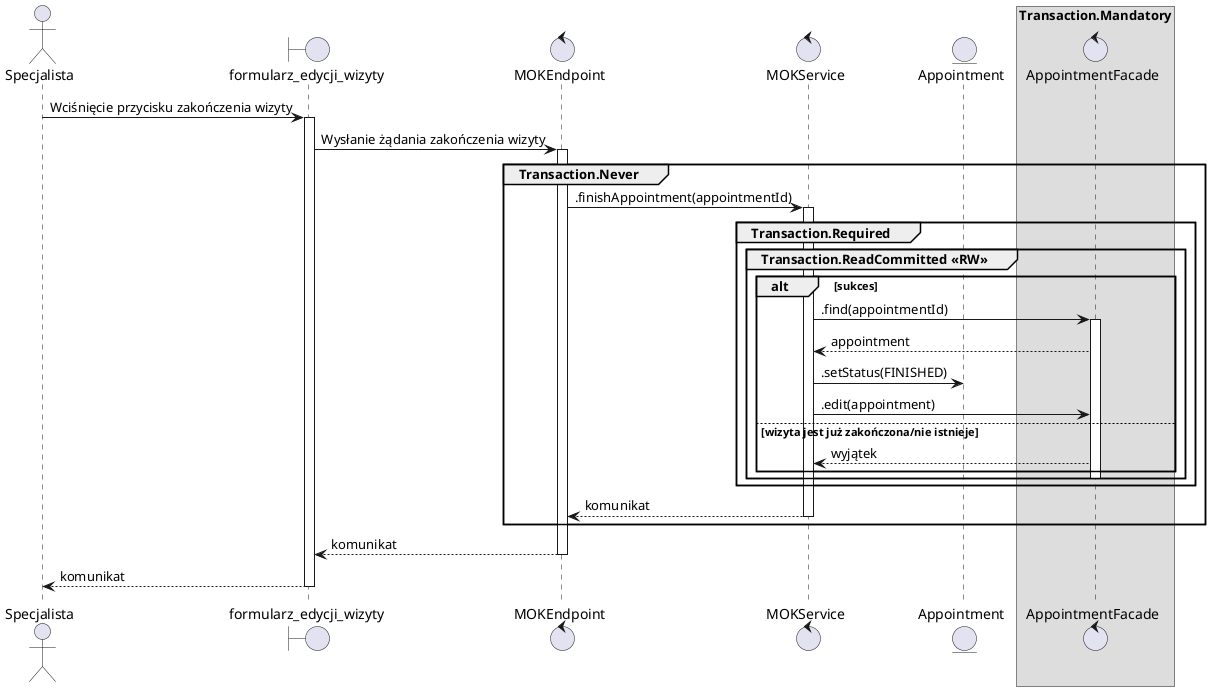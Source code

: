 @startuml MOP.14 - Oznacz wizytę jako zakończoną


actor Specjalista as guest
boundary formularz_edycji_wizyty as gui
control MOKEndpoint as endpoint
control MOKService as service
entity Appointment as implant
control AppointmentFacade as accFacade

skinparam backgroundcolor transparent

guest -> gui ++ : Wciśnięcie przycisku zakończenia wizyty
gui -> endpoint ++ : Wysłanie żądania zakończenia wizyty

group Transaction.Never

    endpoint -> service ++ : .finishAppointment(appointmentId)

    group Transaction.Required
        group Transaction.ReadCommitted <<RW>>
            box Transaction.Mandatory 
                participant accFacade
                alt sukces
                service -> accFacade ++ : .find(appointmentId)
                accFacade --> service : appointment

                service -> implant : .setStatus(FINISHED)

                service -> accFacade : .edit(appointment)

                else wizyta jest już zakończona/nie istnieje
                    accFacade --> service : wyjątek
                end

                deactivate accFacade
            end box
        end
    end
    return komunikat

end

return komunikat


return komunikat

@enduml